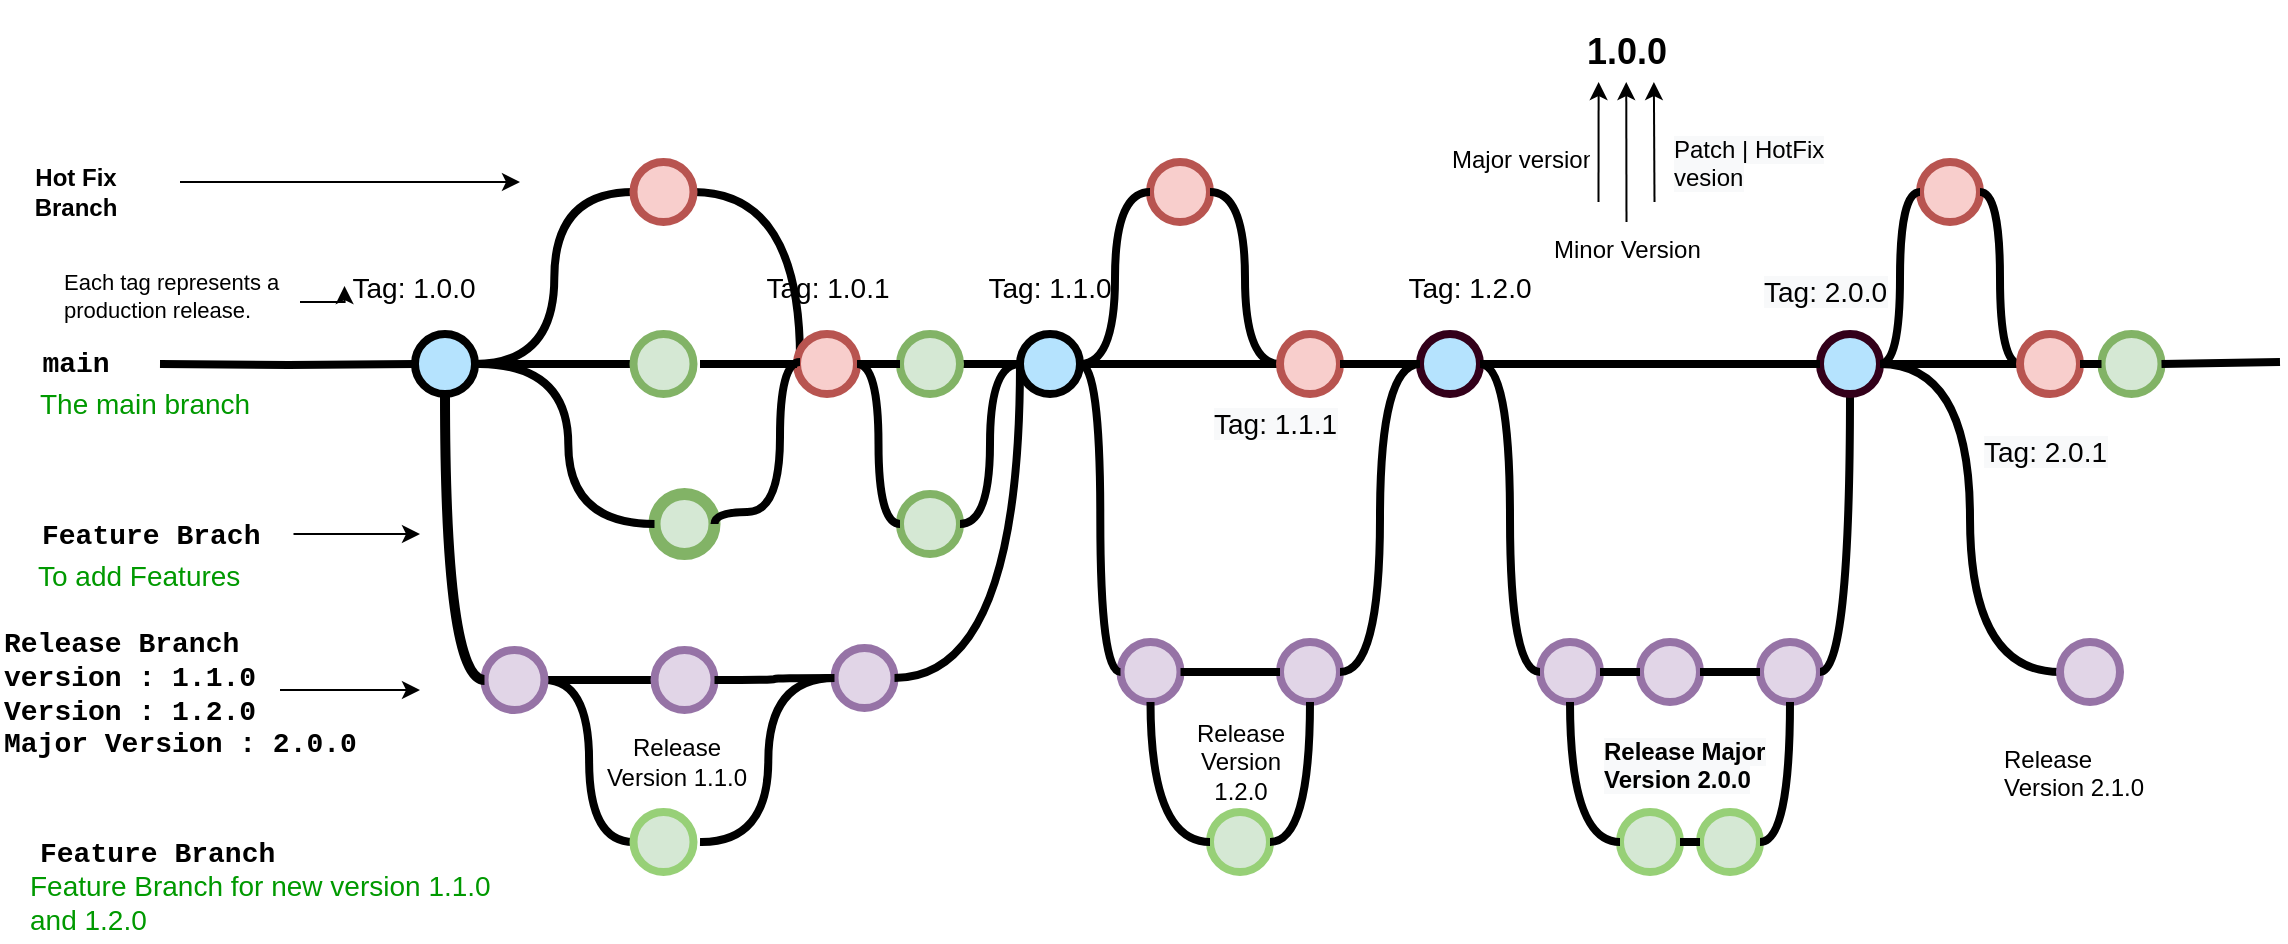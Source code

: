 <mxfile version="17.1.3" type="github"><diagram id="yPxyJZ8AM_hMuL3Unpa9" name="complex gitflow"><mxGraphModel dx="1252" dy="613" grid="1" gridSize="10" guides="1" tooltips="1" connect="1" arrows="1" fold="1" page="1" pageScale="1" pageWidth="1100" pageHeight="850" math="0" shadow="0"><root><mxCell id="0"/><mxCell id="1" parent="0"/><mxCell id="IXHnteOLzzuu1bZbQJ6n-1" value="" style="rounded=0;html=1;jettySize=auto;orthogonalLoop=1;plain-blue;endArrow=none;endFill=0;strokeWidth=4;strokeColor=#000000;entryX=0;entryY=0.5;entryDx=0;entryDy=0;entryPerimeter=0;" edge="1" parent="1" source="IXHnteOLzzuu1bZbQJ6n-3" target="IXHnteOLzzuu1bZbQJ6n-37"><mxGeometry x="292.25" y="211" as="geometry"><mxPoint x="442.25" y="211" as="targetPoint"/></mxGeometry></mxCell><mxCell id="IXHnteOLzzuu1bZbQJ6n-2" style="edgeStyle=orthogonalEdgeStyle;curved=1;rounded=0;html=1;exitX=1;exitY=0.5;exitPerimeter=0;entryX=0;entryY=0.5;entryPerimeter=0;endArrow=none;endFill=0;jettySize=auto;orthogonalLoop=1;strokeWidth=4;fontSize=15;" edge="1" parent="1" source="IXHnteOLzzuu1bZbQJ6n-3" target="IXHnteOLzzuu1bZbQJ6n-10"><mxGeometry relative="1" as="geometry"/></mxCell><mxCell id="IXHnteOLzzuu1bZbQJ6n-3" value="" style="verticalLabelPosition=bottom;verticalAlign=top;html=1;strokeWidth=4;shape=mxgraph.flowchart.on-page_reference;plain-blue;gradientColor=none;fillColor=#B5E3Fe;strokeColor=#000000;" vertex="1" parent="1"><mxGeometry x="277.5" y="196" width="30" height="30" as="geometry"/></mxCell><mxCell id="IXHnteOLzzuu1bZbQJ6n-4" value="" style="edgeStyle=orthogonalEdgeStyle;curved=1;rounded=0;orthogonalLoop=1;jettySize=auto;html=1;endArrow=none;endFill=0;strokeWidth=4;entryX=0;entryY=0.5;entryDx=0;entryDy=0;entryPerimeter=0;" edge="1" parent="1" source="IXHnteOLzzuu1bZbQJ6n-5" target="IXHnteOLzzuu1bZbQJ6n-69"><mxGeometry relative="1" as="geometry"><mxPoint x="734.5" y="211" as="targetPoint"/></mxGeometry></mxCell><mxCell id="IXHnteOLzzuu1bZbQJ6n-5" value="" style="verticalLabelPosition=bottom;verticalAlign=top;html=1;strokeWidth=4;shape=mxgraph.flowchart.on-page_reference;plain-blue;gradientColor=none;strokeColor=#000000;fillColor=#B5E3FE;" vertex="1" parent="1"><mxGeometry x="580" y="196" width="30" height="30" as="geometry"/></mxCell><mxCell id="IXHnteOLzzuu1bZbQJ6n-6" value="" style="verticalLabelPosition=bottom;verticalAlign=top;html=1;strokeWidth=4;shape=mxgraph.flowchart.on-page_reference;plain-blue;gradientColor=none;strokeColor=#33001A;fillColor=#B5E3FE;" vertex="1" parent="1"><mxGeometry x="780" y="196" width="30" height="30" as="geometry"/></mxCell><mxCell id="IXHnteOLzzuu1bZbQJ6n-7" value="" style="edgeStyle=orthogonalEdgeStyle;rounded=0;html=1;jettySize=auto;orthogonalLoop=1;strokeWidth=4;endArrow=none;endFill=0;" edge="1" parent="1" target="IXHnteOLzzuu1bZbQJ6n-3"><mxGeometry x="192.25" y="211" as="geometry"><mxPoint x="150" y="211" as="sourcePoint"/></mxGeometry></mxCell><mxCell id="IXHnteOLzzuu1bZbQJ6n-8" value="main" style="text;html=1;strokeColor=none;fillColor=none;align=center;verticalAlign=middle;whiteSpace=wrap;overflow=hidden;fontSize=14;fontStyle=1;fontFamily=Courier New;" vertex="1" parent="1"><mxGeometry x="83" y="190" width="50" height="42" as="geometry"/></mxCell><mxCell id="IXHnteOLzzuu1bZbQJ6n-9" style="edgeStyle=orthogonalEdgeStyle;curved=1;rounded=0;html=1;exitX=1;exitY=0.5;exitPerimeter=0;endArrow=none;endFill=0;jettySize=auto;orthogonalLoop=1;strokeWidth=4;fontSize=15;" edge="1" parent="1" source="IXHnteOLzzuu1bZbQJ6n-10"><mxGeometry relative="1" as="geometry"><mxPoint x="470" y="210" as="targetPoint"/></mxGeometry></mxCell><mxCell id="IXHnteOLzzuu1bZbQJ6n-10" value="" style="verticalLabelPosition=bottom;verticalAlign=top;html=1;strokeWidth=4;shape=mxgraph.flowchart.on-page_reference;strokeColor=#b85450;fillColor=#f8cecc;" vertex="1" parent="1"><mxGeometry x="386.75" y="110" width="30" height="30" as="geometry"/></mxCell><mxCell id="IXHnteOLzzuu1bZbQJ6n-11" value="" style="verticalLabelPosition=bottom;verticalAlign=top;html=1;strokeWidth=4;shape=mxgraph.flowchart.on-page_reference;strokeColor=#b85450;fillColor=#f8cecc;" vertex="1" parent="1"><mxGeometry x="468.5" y="196" width="30" height="30" as="geometry"/></mxCell><mxCell id="IXHnteOLzzuu1bZbQJ6n-12" value="Feature Brach&amp;nbsp;" style="text;html=1;strokeColor=none;fillColor=none;align=left;verticalAlign=middle;whiteSpace=wrap;overflow=hidden;fontSize=14;fontStyle=1;fontFamily=Courier New;" vertex="1" parent="1"><mxGeometry x="88.75" y="286" width="240" height="20" as="geometry"/></mxCell><mxCell id="IXHnteOLzzuu1bZbQJ6n-13" value="" style="rounded=0;orthogonalLoop=1;jettySize=auto;html=1;endArrow=none;endFill=0;strokeWidth=4;" edge="1" parent="1" source="IXHnteOLzzuu1bZbQJ6n-15" target="IXHnteOLzzuu1bZbQJ6n-17"><mxGeometry relative="1" as="geometry"/></mxCell><mxCell id="IXHnteOLzzuu1bZbQJ6n-14" style="edgeStyle=orthogonalEdgeStyle;curved=1;rounded=0;orthogonalLoop=1;jettySize=auto;html=1;exitX=1;exitY=0.5;exitDx=0;exitDy=0;exitPerimeter=0;entryX=0;entryY=0.5;entryDx=0;entryDy=0;entryPerimeter=0;endArrow=none;endFill=0;strokeWidth=4;fontFamily=Courier New;fontColor=#009900;" edge="1" parent="1" source="IXHnteOLzzuu1bZbQJ6n-15" target="IXHnteOLzzuu1bZbQJ6n-52"><mxGeometry relative="1" as="geometry"/></mxCell><mxCell id="IXHnteOLzzuu1bZbQJ6n-15" value="" style="verticalLabelPosition=bottom;verticalAlign=top;html=1;strokeWidth=4;shape=mxgraph.flowchart.on-page_reference;strokeColor=#9673a6;fillColor=#e1d5e7;" vertex="1" parent="1"><mxGeometry x="312.25" y="354" width="30" height="30" as="geometry"/></mxCell><mxCell id="IXHnteOLzzuu1bZbQJ6n-17" value="" style="verticalLabelPosition=bottom;verticalAlign=top;html=1;strokeWidth=4;shape=mxgraph.flowchart.on-page_reference;strokeColor=#9673a6;fillColor=#e1d5e7;" vertex="1" parent="1"><mxGeometry x="397.25" y="354" width="30" height="30" as="geometry"/></mxCell><mxCell id="IXHnteOLzzuu1bZbQJ6n-18" value="" style="edgeStyle=orthogonalEdgeStyle;curved=1;rounded=0;orthogonalLoop=1;jettySize=auto;html=1;endArrow=none;endFill=0;strokeWidth=4;fontFamily=Courier New;fontColor=#009900;exitX=1;exitY=0.5;exitDx=0;exitDy=0;exitPerimeter=0;" edge="1" parent="1" source="IXHnteOLzzuu1bZbQJ6n-17" target="IXHnteOLzzuu1bZbQJ6n-20"><mxGeometry relative="1" as="geometry"><mxPoint x="498.5" y="368" as="sourcePoint"/></mxGeometry></mxCell><mxCell id="IXHnteOLzzuu1bZbQJ6n-20" value="" style="verticalLabelPosition=bottom;verticalAlign=top;html=1;strokeWidth=4;shape=mxgraph.flowchart.on-page_reference;strokeColor=#9673a6;fillColor=#e1d5e7;" vertex="1" parent="1"><mxGeometry x="487.25" y="353" width="30" height="30" as="geometry"/></mxCell><mxCell id="IXHnteOLzzuu1bZbQJ6n-21" value="Release Branch&amp;nbsp;&lt;br&gt;version : 1.1.0&lt;br&gt;Version : 1.2.0&lt;br&gt;Major Version : 2.0.0" style="text;html=1;strokeColor=none;fillColor=none;align=left;verticalAlign=middle;whiteSpace=wrap;overflow=hidden;fontSize=14;fontStyle=1;fontFamily=Courier New;" vertex="1" parent="1"><mxGeometry x="70" y="340" width="190" height="69" as="geometry"/></mxCell><mxCell id="IXHnteOLzzuu1bZbQJ6n-23" style="edgeStyle=orthogonalEdgeStyle;curved=1;rounded=0;orthogonalLoop=1;jettySize=auto;html=1;entryX=0;entryY=0.5;entryDx=0;entryDy=0;entryPerimeter=0;endArrow=none;endFill=0;strokeWidth=4;fontFamily=Courier New;fontColor=#009900;" edge="1" parent="1" target="IXHnteOLzzuu1bZbQJ6n-20"><mxGeometry relative="1" as="geometry"><mxPoint x="420" y="450" as="sourcePoint"/></mxGeometry></mxCell><mxCell id="IXHnteOLzzuu1bZbQJ6n-25" value="Feature Branch" style="text;html=1;strokeColor=none;fillColor=none;align=left;verticalAlign=middle;whiteSpace=wrap;overflow=hidden;fontSize=14;fontStyle=1;fontFamily=Courier New;" vertex="1" parent="1"><mxGeometry x="87.5" y="445" width="240" height="20" as="geometry"/></mxCell><mxCell id="IXHnteOLzzuu1bZbQJ6n-27" value="Feature Branch for new version 1.1.0 and 1.2.0" style="text;html=1;strokeColor=none;fillColor=none;align=left;verticalAlign=middle;whiteSpace=wrap;overflow=hidden;fontSize=14;fontStyle=0;fontColor=#009900;" vertex="1" parent="1"><mxGeometry x="83" y="460" width="242" height="40" as="geometry"/></mxCell><mxCell id="IXHnteOLzzuu1bZbQJ6n-28" value="To add Features" style="text;html=1;strokeColor=none;fillColor=none;align=left;verticalAlign=middle;whiteSpace=wrap;overflow=hidden;fontSize=14;fontStyle=0;fontColor=#009900;" vertex="1" parent="1"><mxGeometry x="86.75" y="306" width="240" height="20" as="geometry"/></mxCell><mxCell id="IXHnteOLzzuu1bZbQJ6n-29" value="The main branch&lt;br&gt;" style="text;html=1;strokeColor=none;fillColor=none;align=left;verticalAlign=middle;whiteSpace=wrap;overflow=hidden;fontSize=14;fontStyle=0;fontColor=#009900;" vertex="1" parent="1"><mxGeometry x="88.25" y="220" width="146.75" height="20" as="geometry"/></mxCell><mxCell id="IXHnteOLzzuu1bZbQJ6n-30" value="" style="endArrow=classic;html=1;strokeWidth=1;fontFamily=Courier New;fontColor=#009900;" edge="1" parent="1"><mxGeometry width="50" height="50" relative="1" as="geometry"><mxPoint x="210" y="374" as="sourcePoint"/><mxPoint x="280" y="374" as="targetPoint"/></mxGeometry></mxCell><mxCell id="IXHnteOLzzuu1bZbQJ6n-31" value="" style="endArrow=classic;html=1;strokeWidth=1;fontFamily=Courier New;fontColor=#009900;" edge="1" parent="1"><mxGeometry width="50" height="50" relative="1" as="geometry"><mxPoint x="216.75" y="296" as="sourcePoint"/><mxPoint x="280" y="296" as="targetPoint"/></mxGeometry></mxCell><mxCell id="IXHnteOLzzuu1bZbQJ6n-32" value="Tag: 1.1.0" style="text;html=1;strokeColor=none;fillColor=none;align=center;verticalAlign=middle;whiteSpace=wrap;overflow=hidden;fontSize=14;" vertex="1" parent="1"><mxGeometry x="540" y="162" width="110" height="20" as="geometry"/></mxCell><mxCell id="IXHnteOLzzuu1bZbQJ6n-33" value="Tag: 1.0.0" style="text;html=1;strokeColor=none;fillColor=none;align=center;verticalAlign=middle;whiteSpace=wrap;overflow=hidden;fontSize=14;" vertex="1" parent="1"><mxGeometry x="242.25" y="162" width="70" height="20" as="geometry"/></mxCell><mxCell id="IXHnteOLzzuu1bZbQJ6n-34" value="Tag: 1.2.0" style="text;html=1;strokeColor=none;fillColor=none;align=center;verticalAlign=middle;whiteSpace=wrap;overflow=hidden;fontSize=14;" vertex="1" parent="1"><mxGeometry x="750" y="162" width="110" height="20" as="geometry"/></mxCell><mxCell id="IXHnteOLzzuu1bZbQJ6n-35" value="" style="edgeStyle=orthogonalEdgeStyle;rounded=0;orthogonalLoop=1;jettySize=auto;html=1;fontSize=12;fontColor=#000000;entryX=0;entryY=0.5;entryDx=0;entryDy=0;" edge="1" parent="1" source="IXHnteOLzzuu1bZbQJ6n-36" target="IXHnteOLzzuu1bZbQJ6n-33"><mxGeometry relative="1" as="geometry"><mxPoint x="222.25" y="180" as="targetPoint"/><Array as="points"><mxPoint x="222.25" y="180"/><mxPoint x="222.25" y="180"/></Array></mxGeometry></mxCell><mxCell id="IXHnteOLzzuu1bZbQJ6n-36" value="&lt;span style=&quot;text-align: center; font-size: 11px;&quot;&gt;Each tag represents a production release.&lt;/span&gt;" style="text;html=1;strokeColor=none;fillColor=none;align=left;verticalAlign=middle;whiteSpace=wrap;overflow=hidden;fontSize=11;fontStyle=0;fontColor=#000000;" vertex="1" parent="1"><mxGeometry x="100" y="158" width="120" height="38" as="geometry"/></mxCell><mxCell id="IXHnteOLzzuu1bZbQJ6n-37" value="" style="verticalLabelPosition=bottom;verticalAlign=top;html=1;strokeWidth=4;shape=mxgraph.flowchart.on-page_reference;strokeColor=#82b366;fillColor=#d5e8d4;" vertex="1" parent="1"><mxGeometry x="386.75" y="196" width="30" height="30" as="geometry"/></mxCell><mxCell id="IXHnteOLzzuu1bZbQJ6n-38" value="Tag: 1.0.1" style="text;html=1;strokeColor=none;fillColor=none;align=center;verticalAlign=middle;whiteSpace=wrap;overflow=hidden;fontSize=14;" vertex="1" parent="1"><mxGeometry x="448.5" y="162" width="70" height="20" as="geometry"/></mxCell><mxCell id="IXHnteOLzzuu1bZbQJ6n-39" value="" style="endArrow=none;html=1;rounded=0;entryX=0;entryY=0.5;entryDx=0;entryDy=0;entryPerimeter=0;strokeWidth=4;" edge="1" parent="1" target="IXHnteOLzzuu1bZbQJ6n-11"><mxGeometry width="50" height="50" relative="1" as="geometry"><mxPoint x="420" y="211" as="sourcePoint"/><mxPoint x="460" y="200" as="targetPoint"/></mxGeometry></mxCell><mxCell id="IXHnteOLzzuu1bZbQJ6n-40" value="" style="ellipse;whiteSpace=wrap;html=1;aspect=fixed;strokeWidth=6;fillColor=#d5e8d4;strokeColor=#82b366;" vertex="1" parent="1"><mxGeometry x="397.25" y="276" width="30" height="30" as="geometry"/></mxCell><mxCell id="IXHnteOLzzuu1bZbQJ6n-41" value="" style="endArrow=none;html=1;rounded=0;strokeWidth=4;entryX=0;entryY=0.5;entryDx=0;entryDy=0;edgeStyle=orthogonalEdgeStyle;curved=1;" edge="1" parent="1" target="IXHnteOLzzuu1bZbQJ6n-40"><mxGeometry width="50" height="50" relative="1" as="geometry"><mxPoint x="310" y="211" as="sourcePoint"/><mxPoint x="340" y="220" as="targetPoint"/></mxGeometry></mxCell><mxCell id="IXHnteOLzzuu1bZbQJ6n-42" value="" style="endArrow=none;html=1;rounded=0;strokeWidth=4;curved=1;exitX=1;exitY=0.5;exitDx=0;exitDy=0;edgeStyle=orthogonalEdgeStyle;" edge="1" parent="1" source="IXHnteOLzzuu1bZbQJ6n-40"><mxGeometry width="50" height="50" relative="1" as="geometry"><mxPoint x="410" y="330" as="sourcePoint"/><mxPoint x="470" y="210" as="targetPoint"/><Array as="points"><mxPoint x="427" y="285"/><mxPoint x="460" y="285"/><mxPoint x="460" y="210"/></Array></mxGeometry></mxCell><mxCell id="IXHnteOLzzuu1bZbQJ6n-43" value="" style="endArrow=none;html=1;rounded=0;strokeWidth=4;curved=1;entryX=0;entryY=0.5;entryDx=0;entryDy=0;entryPerimeter=0;exitX=1;exitY=0.5;exitDx=0;exitDy=0;exitPerimeter=0;startArrow=none;" edge="1" parent="1" source="IXHnteOLzzuu1bZbQJ6n-46" target="IXHnteOLzzuu1bZbQJ6n-5"><mxGeometry width="50" height="50" relative="1" as="geometry"><mxPoint x="500" y="250" as="sourcePoint"/><mxPoint x="550" y="200" as="targetPoint"/></mxGeometry></mxCell><mxCell id="IXHnteOLzzuu1bZbQJ6n-44" value="&lt;b&gt;Hot Fix Branch&lt;/b&gt;" style="text;html=1;strokeColor=none;fillColor=none;align=center;verticalAlign=middle;whiteSpace=wrap;rounded=0;" vertex="1" parent="1"><mxGeometry x="78" y="110" width="60" height="30" as="geometry"/></mxCell><mxCell id="IXHnteOLzzuu1bZbQJ6n-45" value="" style="endArrow=classic;html=1;rounded=0;strokeWidth=1;curved=1;" edge="1" parent="1"><mxGeometry width="50" height="50" relative="1" as="geometry"><mxPoint x="160" y="120" as="sourcePoint"/><mxPoint x="330" y="120" as="targetPoint"/></mxGeometry></mxCell><mxCell id="IXHnteOLzzuu1bZbQJ6n-46" value="" style="verticalLabelPosition=bottom;verticalAlign=top;html=1;strokeWidth=4;shape=mxgraph.flowchart.on-page_reference;strokeColor=#82b366;fillColor=#d5e8d4;" vertex="1" parent="1"><mxGeometry x="520" y="196" width="30" height="30" as="geometry"/></mxCell><mxCell id="IXHnteOLzzuu1bZbQJ6n-47" value="" style="endArrow=none;html=1;rounded=0;strokeWidth=4;curved=1;entryX=0;entryY=0.5;entryDx=0;entryDy=0;entryPerimeter=0;exitX=1;exitY=0.5;exitDx=0;exitDy=0;exitPerimeter=0;" edge="1" parent="1" source="IXHnteOLzzuu1bZbQJ6n-11" target="IXHnteOLzzuu1bZbQJ6n-46"><mxGeometry width="50" height="50" relative="1" as="geometry"><mxPoint x="498.5" y="211" as="sourcePoint"/><mxPoint x="622.25" y="211" as="targetPoint"/></mxGeometry></mxCell><mxCell id="IXHnteOLzzuu1bZbQJ6n-48" value="" style="endArrow=none;html=1;rounded=0;strokeWidth=5;curved=1;entryX=0;entryY=0.5;entryDx=0;entryDy=0;entryPerimeter=0;exitX=0.5;exitY=1;exitDx=0;exitDy=0;exitPerimeter=0;edgeStyle=orthogonalEdgeStyle;" edge="1" parent="1" source="IXHnteOLzzuu1bZbQJ6n-3" target="IXHnteOLzzuu1bZbQJ6n-15"><mxGeometry width="50" height="50" relative="1" as="geometry"><mxPoint x="320" y="390" as="sourcePoint"/><mxPoint x="370" y="340" as="targetPoint"/></mxGeometry></mxCell><mxCell id="IXHnteOLzzuu1bZbQJ6n-49" value="" style="verticalLabelPosition=bottom;verticalAlign=top;html=1;strokeWidth=4;shape=mxgraph.flowchart.on-page_reference;strokeColor=#82b366;fillColor=#d5e8d4;" vertex="1" parent="1"><mxGeometry x="520" y="276" width="30" height="30" as="geometry"/></mxCell><mxCell id="IXHnteOLzzuu1bZbQJ6n-50" value="" style="endArrow=none;html=1;rounded=0;strokeWidth=4;curved=1;entryX=0;entryY=0.5;entryDx=0;entryDy=0;entryPerimeter=0;exitX=1;exitY=0.5;exitDx=0;exitDy=0;exitPerimeter=0;edgeStyle=orthogonalEdgeStyle;" edge="1" parent="1" source="IXHnteOLzzuu1bZbQJ6n-11" target="IXHnteOLzzuu1bZbQJ6n-49"><mxGeometry width="50" height="50" relative="1" as="geometry"><mxPoint x="470" y="330" as="sourcePoint"/><mxPoint x="520" y="280" as="targetPoint"/></mxGeometry></mxCell><mxCell id="IXHnteOLzzuu1bZbQJ6n-51" value="" style="endArrow=none;html=1;rounded=0;strokeWidth=4;entryX=0;entryY=0.5;entryDx=0;entryDy=0;entryPerimeter=0;exitX=1;exitY=0.5;exitDx=0;exitDy=0;exitPerimeter=0;edgeStyle=orthogonalEdgeStyle;curved=1;" edge="1" parent="1" source="IXHnteOLzzuu1bZbQJ6n-49" target="IXHnteOLzzuu1bZbQJ6n-5"><mxGeometry width="50" height="50" relative="1" as="geometry"><mxPoint x="580" y="290" as="sourcePoint"/><mxPoint x="630" y="240" as="targetPoint"/></mxGeometry></mxCell><mxCell id="IXHnteOLzzuu1bZbQJ6n-52" value="" style="verticalLabelPosition=bottom;verticalAlign=top;html=1;strokeWidth=4;shape=mxgraph.flowchart.on-page_reference;plain-purple;gradientColor=none;strokeColor=#97D077;fillColor=#D5E8D4;" vertex="1" parent="1"><mxGeometry x="386.75" y="435" width="30" height="30" as="geometry"/></mxCell><mxCell id="IXHnteOLzzuu1bZbQJ6n-53" value="" style="endArrow=none;html=1;rounded=0;strokeWidth=4;entryX=0;entryY=0.5;entryDx=0;entryDy=0;entryPerimeter=0;exitX=1;exitY=0.5;exitDx=0;exitDy=0;exitPerimeter=0;edgeStyle=orthogonalEdgeStyle;curved=1;" edge="1" parent="1" source="IXHnteOLzzuu1bZbQJ6n-20" target="IXHnteOLzzuu1bZbQJ6n-5"><mxGeometry width="50" height="50" relative="1" as="geometry"><mxPoint x="580" y="400" as="sourcePoint"/><mxPoint x="630" y="350" as="targetPoint"/><Array as="points"><mxPoint x="580" y="368"/></Array></mxGeometry></mxCell><mxCell id="IXHnteOLzzuu1bZbQJ6n-54" value="" style="verticalLabelPosition=bottom;verticalAlign=top;html=1;strokeWidth=4;shape=mxgraph.flowchart.on-page_reference;strokeColor=#9673a6;fillColor=#e1d5e7;" vertex="1" parent="1"><mxGeometry x="630.25" y="350" width="30" height="30" as="geometry"/></mxCell><mxCell id="IXHnteOLzzuu1bZbQJ6n-55" value="" style="verticalLabelPosition=bottom;verticalAlign=top;html=1;strokeWidth=4;shape=mxgraph.flowchart.on-page_reference;strokeColor=#9673a6;fillColor=#e1d5e7;direction=south;" vertex="1" parent="1"><mxGeometry x="710" y="350" width="30" height="30" as="geometry"/></mxCell><mxCell id="IXHnteOLzzuu1bZbQJ6n-56" value="" style="endArrow=none;html=1;rounded=0;strokeWidth=4;entryX=1;entryY=0.5;entryDx=0;entryDy=0;entryPerimeter=0;exitX=0;exitY=0.5;exitDx=0;exitDy=0;exitPerimeter=0;edgeStyle=orthogonalEdgeStyle;curved=1;" edge="1" parent="1" source="IXHnteOLzzuu1bZbQJ6n-54" target="IXHnteOLzzuu1bZbQJ6n-5"><mxGeometry width="50" height="50" relative="1" as="geometry"><mxPoint x="700" y="370" as="sourcePoint"/><mxPoint x="710" y="250" as="targetPoint"/></mxGeometry></mxCell><mxCell id="IXHnteOLzzuu1bZbQJ6n-57" value="" style="endArrow=none;html=1;rounded=0;strokeWidth=4;entryX=0.5;entryY=1;entryDx=0;entryDy=0;entryPerimeter=0;exitX=1;exitY=0.5;exitDx=0;exitDy=0;exitPerimeter=0;edgeStyle=orthogonalEdgeStyle;curved=1;" edge="1" parent="1" source="IXHnteOLzzuu1bZbQJ6n-54" target="IXHnteOLzzuu1bZbQJ6n-55"><mxGeometry width="50" height="50" relative="1" as="geometry"><mxPoint x="740" y="490" as="sourcePoint"/><mxPoint x="730" y="365" as="targetPoint"/></mxGeometry></mxCell><mxCell id="IXHnteOLzzuu1bZbQJ6n-58" value="" style="endArrow=none;html=1;rounded=0;strokeWidth=4;entryX=0;entryY=0.5;entryDx=0;entryDy=0;entryPerimeter=0;exitX=0.5;exitY=0;exitDx=0;exitDy=0;exitPerimeter=0;edgeStyle=orthogonalEdgeStyle;curved=1;" edge="1" parent="1" source="IXHnteOLzzuu1bZbQJ6n-55" target="IXHnteOLzzuu1bZbQJ6n-6"><mxGeometry width="50" height="50" relative="1" as="geometry"><mxPoint x="680" y="550" as="sourcePoint"/><mxPoint x="730" y="500" as="targetPoint"/></mxGeometry></mxCell><mxCell id="IXHnteOLzzuu1bZbQJ6n-61" value="" style="verticalLabelPosition=bottom;verticalAlign=top;html=1;strokeWidth=4;shape=mxgraph.flowchart.on-page_reference;plain-purple;gradientColor=none;strokeColor=#97D077;fillColor=#D5E8D4;" vertex="1" parent="1"><mxGeometry x="675" y="435" width="30" height="30" as="geometry"/></mxCell><mxCell id="IXHnteOLzzuu1bZbQJ6n-62" value="" style="endArrow=none;html=1;rounded=0;strokeWidth=4;entryX=0;entryY=0.5;entryDx=0;entryDy=0;entryPerimeter=0;exitX=0.5;exitY=1;exitDx=0;exitDy=0;exitPerimeter=0;edgeStyle=orthogonalEdgeStyle;curved=1;" edge="1" parent="1" source="IXHnteOLzzuu1bZbQJ6n-54" target="IXHnteOLzzuu1bZbQJ6n-61"><mxGeometry width="50" height="50" relative="1" as="geometry"><mxPoint x="690" y="490" as="sourcePoint"/><mxPoint x="740" y="440" as="targetPoint"/></mxGeometry></mxCell><mxCell id="IXHnteOLzzuu1bZbQJ6n-63" value="" style="endArrow=none;html=1;rounded=0;strokeWidth=4;entryX=1;entryY=0.5;entryDx=0;entryDy=0;entryPerimeter=0;exitX=1;exitY=0.5;exitDx=0;exitDy=0;exitPerimeter=0;edgeStyle=orthogonalEdgeStyle;curved=1;" edge="1" parent="1" source="IXHnteOLzzuu1bZbQJ6n-55" target="IXHnteOLzzuu1bZbQJ6n-61"><mxGeometry width="50" height="50" relative="1" as="geometry"><mxPoint x="850" y="370" as="sourcePoint"/><mxPoint x="630" y="530" as="targetPoint"/></mxGeometry></mxCell><mxCell id="IXHnteOLzzuu1bZbQJ6n-64" value="Release Version 1.1.0" style="text;html=1;strokeColor=none;fillColor=none;align=center;verticalAlign=middle;whiteSpace=wrap;rounded=0;" vertex="1" parent="1"><mxGeometry x="367.25" y="390.25" width="82.75" height="39.75" as="geometry"/></mxCell><mxCell id="IXHnteOLzzuu1bZbQJ6n-65" value="Release Version 1.2.0" style="text;html=1;strokeColor=none;fillColor=none;align=center;verticalAlign=middle;whiteSpace=wrap;rounded=0;" vertex="1" parent="1"><mxGeometry x="657.5" y="389.5" width="65" height="40.5" as="geometry"/></mxCell><mxCell id="IXHnteOLzzuu1bZbQJ6n-66" value="" style="verticalLabelPosition=bottom;verticalAlign=top;html=1;strokeWidth=4;shape=mxgraph.flowchart.on-page_reference;strokeColor=#b85450;fillColor=#f8cecc;" vertex="1" parent="1"><mxGeometry x="645" y="110" width="30" height="30" as="geometry"/></mxCell><mxCell id="IXHnteOLzzuu1bZbQJ6n-67" value="" style="endArrow=none;html=1;rounded=0;strokeWidth=4;entryX=0;entryY=0.5;entryDx=0;entryDy=0;entryPerimeter=0;edgeStyle=orthogonalEdgeStyle;curved=1;exitX=1;exitY=0.5;exitDx=0;exitDy=0;exitPerimeter=0;" edge="1" parent="1" source="IXHnteOLzzuu1bZbQJ6n-5" target="IXHnteOLzzuu1bZbQJ6n-66"><mxGeometry width="50" height="50" relative="1" as="geometry"><mxPoint x="650" y="210" as="sourcePoint"/><mxPoint x="640" y="120" as="targetPoint"/></mxGeometry></mxCell><mxCell id="IXHnteOLzzuu1bZbQJ6n-68" value="" style="endArrow=none;html=1;rounded=0;strokeWidth=4;entryX=1;entryY=0.5;entryDx=0;entryDy=0;entryPerimeter=0;exitX=0;exitY=0.5;exitDx=0;exitDy=0;exitPerimeter=0;edgeStyle=orthogonalEdgeStyle;curved=1;" edge="1" parent="1" source="IXHnteOLzzuu1bZbQJ6n-69" target="IXHnteOLzzuu1bZbQJ6n-66"><mxGeometry width="50" height="50" relative="1" as="geometry"><mxPoint x="720" y="210" as="sourcePoint"/><mxPoint x="640" y="110" as="targetPoint"/></mxGeometry></mxCell><mxCell id="IXHnteOLzzuu1bZbQJ6n-69" value="" style="verticalLabelPosition=bottom;verticalAlign=top;html=1;strokeWidth=4;shape=mxgraph.flowchart.on-page_reference;strokeColor=#b85450;fillColor=#f8cecc;" vertex="1" parent="1"><mxGeometry x="710" y="196" width="30" height="30" as="geometry"/></mxCell><mxCell id="IXHnteOLzzuu1bZbQJ6n-70" value="" style="endArrow=none;html=1;rounded=0;strokeWidth=4;entryX=0;entryY=0.5;entryDx=0;entryDy=0;entryPerimeter=0;exitX=1;exitY=0.5;exitDx=0;exitDy=0;exitPerimeter=0;" edge="1" parent="1" source="IXHnteOLzzuu1bZbQJ6n-69" target="IXHnteOLzzuu1bZbQJ6n-6"><mxGeometry width="50" height="50" relative="1" as="geometry"><mxPoint x="750" y="280" as="sourcePoint"/><mxPoint x="800" y="230" as="targetPoint"/></mxGeometry></mxCell><mxCell id="IXHnteOLzzuu1bZbQJ6n-78" value="" style="endArrow=none;html=1;rounded=0;strokeWidth=4;exitX=1;exitY=0.5;exitDx=0;exitDy=0;exitPerimeter=0;startArrow=none;entryX=0;entryY=0.5;entryDx=0;entryDy=0;entryPerimeter=0;" edge="1" parent="1" source="IXHnteOLzzuu1bZbQJ6n-143" target="IXHnteOLzzuu1bZbQJ6n-160"><mxGeometry width="50" height="50" relative="1" as="geometry"><mxPoint x="950" y="330" as="sourcePoint"/><mxPoint x="1120" y="210" as="targetPoint"/></mxGeometry></mxCell><mxCell id="IXHnteOLzzuu1bZbQJ6n-159" value="&lt;span style=&quot;color: rgba(0 , 0 , 0 , 0) ; font-family: monospace ; font-size: 0px ; background-color: rgb(248 , 249 , 250)&quot;&gt;%3CmxGraphModel%3E%3Croot%3E%3CmxCell%20id%3D%220%22%2F%3E%3CmxCell%20id%3D%221%22%20parent%3D%220%22%2F%3E%3CmxCell%20id%3D%222%22%20value%3D%22%22%20style%3D%22verticalLabelPosition%3Dbottom%3BverticalAlign%3Dtop%3Bhtml%3D1%3BstrokeWidth%3D4%3Bshape%3Dmxgraph.flowchart.on-page_reference%3BstrokeColor%3D%23b85450%3BfillColor%3D%23f8cecc%3B%22%20vertex%3D%221%22%20parent%3D%221%22%3E%3CmxGeometry%20x%3D%22710%22%20y%3D%22196%22%20width%3D%2230%22%20height%3D%2230%22%20as%3D%22geometry%22%2F%3E%3C%2FmxCell%3E%3C%2Froot%3E%3C%2FmxGraphModel%3E&lt;/span&gt;" style="edgeLabel;html=1;align=center;verticalAlign=middle;resizable=0;points=[];" vertex="1" connectable="0" parent="IXHnteOLzzuu1bZbQJ6n-78"><mxGeometry x="0.276" y="3" relative="1" as="geometry"><mxPoint as="offset"/></mxGeometry></mxCell><mxCell id="IXHnteOLzzuu1bZbQJ6n-82" value="&lt;span style=&quot;color: rgb(0 , 0 , 0) ; font-family: &amp;#34;helvetica&amp;#34; ; font-size: 14px ; font-style: normal ; font-weight: 400 ; letter-spacing: normal ; text-align: center ; text-indent: 0px ; text-transform: none ; word-spacing: 0px ; background-color: rgb(248 , 249 , 250) ; display: inline ; float: none&quot;&gt;Tag: 1.1.1&lt;/span&gt;" style="text;whiteSpace=wrap;html=1;" vertex="1" parent="1"><mxGeometry x="675" y="226" width="90" height="30" as="geometry"/></mxCell><mxCell id="IXHnteOLzzuu1bZbQJ6n-135" value="" style="verticalLabelPosition=bottom;verticalAlign=top;html=1;strokeWidth=4;shape=mxgraph.flowchart.on-page_reference;strokeColor=#9673a6;fillColor=#e1d5e7;" vertex="1" parent="1"><mxGeometry x="950" y="350" width="30" height="30" as="geometry"/></mxCell><mxCell id="IXHnteOLzzuu1bZbQJ6n-136" value="" style="verticalLabelPosition=bottom;verticalAlign=top;html=1;strokeWidth=4;shape=mxgraph.flowchart.on-page_reference;strokeColor=#9673a6;fillColor=#e1d5e7;" vertex="1" parent="1"><mxGeometry x="890" y="350" width="30" height="30" as="geometry"/></mxCell><mxCell id="IXHnteOLzzuu1bZbQJ6n-137" value="" style="verticalLabelPosition=bottom;verticalAlign=top;html=1;strokeWidth=4;shape=mxgraph.flowchart.on-page_reference;strokeColor=#9673a6;fillColor=#e1d5e7;" vertex="1" parent="1"><mxGeometry x="840" y="350" width="30" height="30" as="geometry"/></mxCell><mxCell id="IXHnteOLzzuu1bZbQJ6n-139" value="" style="endArrow=none;html=1;rounded=0;strokeWidth=4;entryX=1;entryY=0.5;entryDx=0;entryDy=0;entryPerimeter=0;exitX=0;exitY=0.5;exitDx=0;exitDy=0;exitPerimeter=0;edgeStyle=orthogonalEdgeStyle;curved=1;" edge="1" parent="1" source="IXHnteOLzzuu1bZbQJ6n-137" target="IXHnteOLzzuu1bZbQJ6n-6"><mxGeometry width="50" height="50" relative="1" as="geometry"><mxPoint x="570" y="310" as="sourcePoint"/><mxPoint x="620" y="260" as="targetPoint"/></mxGeometry></mxCell><mxCell id="IXHnteOLzzuu1bZbQJ6n-140" value="" style="endArrow=none;html=1;rounded=0;strokeWidth=4;entryX=1;entryY=0.5;entryDx=0;entryDy=0;entryPerimeter=0;exitX=0;exitY=0.5;exitDx=0;exitDy=0;exitPerimeter=0;" edge="1" parent="1" source="IXHnteOLzzuu1bZbQJ6n-136" target="IXHnteOLzzuu1bZbQJ6n-137"><mxGeometry width="50" height="50" relative="1" as="geometry"><mxPoint x="890" y="280" as="sourcePoint"/><mxPoint x="860" y="126" as="targetPoint"/></mxGeometry></mxCell><mxCell id="IXHnteOLzzuu1bZbQJ6n-141" value="" style="endArrow=none;html=1;rounded=0;strokeWidth=4;entryX=1;entryY=0.5;entryDx=0;entryDy=0;entryPerimeter=0;exitX=0;exitY=0.5;exitDx=0;exitDy=0;exitPerimeter=0;" edge="1" parent="1" source="IXHnteOLzzuu1bZbQJ6n-135" target="IXHnteOLzzuu1bZbQJ6n-136"><mxGeometry width="50" height="50" relative="1" as="geometry"><mxPoint x="860" y="385" as="sourcePoint"/><mxPoint x="830" y="231" as="targetPoint"/></mxGeometry></mxCell><mxCell id="IXHnteOLzzuu1bZbQJ6n-142" value="" style="endArrow=none;html=1;rounded=0;strokeWidth=4;entryX=1;entryY=0.5;entryDx=0;entryDy=0;entryPerimeter=0;exitX=0.5;exitY=1;exitDx=0;exitDy=0;exitPerimeter=0;edgeStyle=orthogonalEdgeStyle;curved=1;" edge="1" parent="1" source="IXHnteOLzzuu1bZbQJ6n-143" target="IXHnteOLzzuu1bZbQJ6n-135"><mxGeometry width="50" height="50" relative="1" as="geometry"><mxPoint x="1040" y="210" as="sourcePoint"/><mxPoint x="840" y="241" as="targetPoint"/></mxGeometry></mxCell><mxCell id="IXHnteOLzzuu1bZbQJ6n-143" value="" style="verticalLabelPosition=bottom;verticalAlign=top;html=1;strokeWidth=4;shape=mxgraph.flowchart.on-page_reference;plain-blue;gradientColor=none;strokeColor=#33001A;fillColor=#B5E3FE;" vertex="1" parent="1"><mxGeometry x="980" y="196" width="30" height="30" as="geometry"/></mxCell><mxCell id="IXHnteOLzzuu1bZbQJ6n-144" value="" style="endArrow=none;html=1;rounded=0;strokeWidth=4;exitX=1;exitY=0.5;exitDx=0;exitDy=0;exitPerimeter=0;" edge="1" parent="1" source="IXHnteOLzzuu1bZbQJ6n-6" target="IXHnteOLzzuu1bZbQJ6n-143"><mxGeometry width="50" height="50" relative="1" as="geometry"><mxPoint x="810" y="211" as="sourcePoint"/><mxPoint x="1120" y="210" as="targetPoint"/></mxGeometry></mxCell><mxCell id="IXHnteOLzzuu1bZbQJ6n-145" value="" style="verticalLabelPosition=bottom;verticalAlign=top;html=1;strokeWidth=4;shape=mxgraph.flowchart.on-page_reference;plain-purple;gradientColor=none;strokeColor=#97D077;fillColor=#D5E8D4;" vertex="1" parent="1"><mxGeometry x="920" y="435" width="30" height="30" as="geometry"/></mxCell><mxCell id="IXHnteOLzzuu1bZbQJ6n-146" value="" style="verticalLabelPosition=bottom;verticalAlign=top;html=1;strokeWidth=4;shape=mxgraph.flowchart.on-page_reference;plain-purple;gradientColor=none;strokeColor=#97D077;fillColor=#D5E8D4;" vertex="1" parent="1"><mxGeometry x="880" y="435" width="30" height="30" as="geometry"/></mxCell><mxCell id="IXHnteOLzzuu1bZbQJ6n-147" value="" style="endArrow=none;html=1;rounded=0;strokeWidth=4;entryX=0.5;entryY=1;entryDx=0;entryDy=0;entryPerimeter=0;exitX=0;exitY=0.5;exitDx=0;exitDy=0;exitPerimeter=0;edgeStyle=orthogonalEdgeStyle;curved=1;" edge="1" parent="1" source="IXHnteOLzzuu1bZbQJ6n-146" target="IXHnteOLzzuu1bZbQJ6n-137"><mxGeometry width="50" height="50" relative="1" as="geometry"><mxPoint x="750" y="375" as="sourcePoint"/><mxPoint x="790" y="221" as="targetPoint"/></mxGeometry></mxCell><mxCell id="IXHnteOLzzuu1bZbQJ6n-148" value="" style="endArrow=none;html=1;rounded=0;strokeWidth=4;entryX=0.5;entryY=1;entryDx=0;entryDy=0;entryPerimeter=0;exitX=1;exitY=0.5;exitDx=0;exitDy=0;exitPerimeter=0;edgeStyle=orthogonalEdgeStyle;curved=1;" edge="1" parent="1" source="IXHnteOLzzuu1bZbQJ6n-145" target="IXHnteOLzzuu1bZbQJ6n-135"><mxGeometry width="50" height="50" relative="1" as="geometry"><mxPoint x="760" y="385" as="sourcePoint"/><mxPoint x="800" y="231" as="targetPoint"/></mxGeometry></mxCell><mxCell id="IXHnteOLzzuu1bZbQJ6n-149" value="" style="endArrow=none;html=1;rounded=0;strokeWidth=4;entryX=1;entryY=0.5;entryDx=0;entryDy=0;entryPerimeter=0;exitX=0;exitY=0.5;exitDx=0;exitDy=0;exitPerimeter=0;" edge="1" parent="1" source="IXHnteOLzzuu1bZbQJ6n-145" target="IXHnteOLzzuu1bZbQJ6n-146"><mxGeometry width="50" height="50" relative="1" as="geometry"><mxPoint x="920" y="375" as="sourcePoint"/><mxPoint x="880" y="375" as="targetPoint"/></mxGeometry></mxCell><mxCell id="IXHnteOLzzuu1bZbQJ6n-152" value="&lt;span style=&quot;color: rgb(0 , 0 , 0) ; font-family: &amp;#34;helvetica&amp;#34; ; font-size: 14px ; font-style: normal ; font-weight: 400 ; letter-spacing: normal ; text-align: center ; text-indent: 0px ; text-transform: none ; word-spacing: 0px ; background-color: rgb(248 , 249 , 250) ; display: inline ; float: none&quot;&gt;Tag: 2.0.0&lt;/span&gt;" style="text;whiteSpace=wrap;html=1;" vertex="1" parent="1"><mxGeometry x="950" y="160" width="90" height="30" as="geometry"/></mxCell><mxCell id="IXHnteOLzzuu1bZbQJ6n-155" value="&lt;span style=&quot;color: rgb(0 , 0 , 0) ; font-family: &amp;#34;helvetica&amp;#34; ; font-size: 12px ; font-style: normal ; letter-spacing: normal ; text-align: center ; text-indent: 0px ; text-transform: none ; word-spacing: 0px ; background-color: rgb(248 , 249 , 250) ; display: inline ; float: none&quot;&gt;&lt;b&gt;Release Major Version 2.0.0&lt;/b&gt;&lt;/span&gt;" style="text;whiteSpace=wrap;html=1;" vertex="1" parent="1"><mxGeometry x="870" y="390.5" width="90" height="28.5" as="geometry"/></mxCell><mxCell id="IXHnteOLzzuu1bZbQJ6n-156" value="" style="verticalLabelPosition=bottom;verticalAlign=top;html=1;strokeWidth=4;shape=mxgraph.flowchart.on-page_reference;strokeColor=#b85450;fillColor=#f8cecc;" vertex="1" parent="1"><mxGeometry x="1030" y="110" width="30" height="30" as="geometry"/></mxCell><mxCell id="IXHnteOLzzuu1bZbQJ6n-157" value="" style="endArrow=none;html=1;rounded=0;strokeWidth=4;exitX=0;exitY=0.5;exitDx=0;exitDy=0;exitPerimeter=0;edgeStyle=orthogonalEdgeStyle;curved=1;entryX=1;entryY=0.5;entryDx=0;entryDy=0;entryPerimeter=0;" edge="1" parent="1" source="IXHnteOLzzuu1bZbQJ6n-156" target="IXHnteOLzzuu1bZbQJ6n-143"><mxGeometry width="50" height="50" relative="1" as="geometry"><mxPoint x="1005" y="236" as="sourcePoint"/><mxPoint x="990" y="190" as="targetPoint"/></mxGeometry></mxCell><mxCell id="IXHnteOLzzuu1bZbQJ6n-158" value="" style="endArrow=none;html=1;rounded=0;strokeWidth=4;exitX=1;exitY=0.5;exitDx=0;exitDy=0;exitPerimeter=0;edgeStyle=orthogonalEdgeStyle;curved=1;entryX=0;entryY=0.5;entryDx=0;entryDy=0;entryPerimeter=0;" edge="1" parent="1" source="IXHnteOLzzuu1bZbQJ6n-156" target="IXHnteOLzzuu1bZbQJ6n-160"><mxGeometry width="50" height="50" relative="1" as="geometry"><mxPoint x="1015" y="246" as="sourcePoint"/><mxPoint x="1080" y="170" as="targetPoint"/></mxGeometry></mxCell><mxCell id="IXHnteOLzzuu1bZbQJ6n-160" value="" style="verticalLabelPosition=bottom;verticalAlign=top;html=1;strokeWidth=4;shape=mxgraph.flowchart.on-page_reference;strokeColor=#b85450;fillColor=#f8cecc;" vertex="1" parent="1"><mxGeometry x="1080" y="196" width="30" height="30" as="geometry"/></mxCell><mxCell id="IXHnteOLzzuu1bZbQJ6n-163" value="" style="verticalLabelPosition=bottom;verticalAlign=top;html=1;strokeWidth=4;shape=mxgraph.flowchart.on-page_reference;strokeColor=#82b366;fillColor=#d5e8d4;" vertex="1" parent="1"><mxGeometry x="1120.75" y="196" width="30" height="30" as="geometry"/></mxCell><mxCell id="IXHnteOLzzuu1bZbQJ6n-164" value="" style="endArrow=none;html=1;rounded=0;strokeWidth=4;exitX=1;exitY=0.5;exitDx=0;exitDy=0;exitPerimeter=0;startArrow=none;" edge="1" parent="1" source="IXHnteOLzzuu1bZbQJ6n-160" target="IXHnteOLzzuu1bZbQJ6n-163"><mxGeometry width="50" height="50" relative="1" as="geometry"><mxPoint x="1110" y="211" as="sourcePoint"/><mxPoint x="1210" y="211" as="targetPoint"/></mxGeometry></mxCell><mxCell id="IXHnteOLzzuu1bZbQJ6n-166" value="&lt;span style=&quot;color: rgb(0 , 0 , 0) ; font-family: &amp;#34;helvetica&amp;#34; ; font-size: 14px ; font-style: normal ; font-weight: 400 ; letter-spacing: normal ; text-align: center ; text-indent: 0px ; text-transform: none ; word-spacing: 0px ; background-color: rgb(248 , 249 , 250) ; display: inline ; float: none&quot;&gt;Tag: 2.0.1&lt;/span&gt;" style="text;whiteSpace=wrap;html=1;" vertex="1" parent="1"><mxGeometry x="1060" y="240" width="90" height="30" as="geometry"/></mxCell><mxCell id="IXHnteOLzzuu1bZbQJ6n-167" value="" style="endArrow=none;html=1;rounded=0;strokeWidth=4;exitX=1;exitY=0.5;exitDx=0;exitDy=0;exitPerimeter=0;entryX=0;entryY=0.5;entryDx=0;entryDy=0;entryPerimeter=0;edgeStyle=orthogonalEdgeStyle;curved=1;" edge="1" parent="1" source="IXHnteOLzzuu1bZbQJ6n-143" target="IXHnteOLzzuu1bZbQJ6n-168"><mxGeometry width="50" height="50" relative="1" as="geometry"><mxPoint x="1005" y="236" as="sourcePoint"/><mxPoint x="1190" y="370" as="targetPoint"/></mxGeometry></mxCell><mxCell id="IXHnteOLzzuu1bZbQJ6n-168" value="" style="verticalLabelPosition=bottom;verticalAlign=top;html=1;strokeWidth=4;shape=mxgraph.flowchart.on-page_reference;strokeColor=#9673a6;fillColor=#e1d5e7;" vertex="1" parent="1"><mxGeometry x="1100" y="350" width="30" height="30" as="geometry"/></mxCell><mxCell id="IXHnteOLzzuu1bZbQJ6n-169" value="&lt;span style=&quot;color: rgb(0 , 0 , 0) ; font-family: &amp;#34;helvetica&amp;#34; ; font-size: 12px ; font-style: normal ; letter-spacing: normal ; text-align: center ; text-indent: 0px ; text-transform: none ; word-spacing: 0px&quot;&gt;Release Version 2.1.0&lt;/span&gt;" style="text;whiteSpace=wrap;html=1;" vertex="1" parent="1"><mxGeometry x="1070" y="394.75" width="80" height="30" as="geometry"/></mxCell><mxCell id="IXHnteOLzzuu1bZbQJ6n-173" value="" style="endArrow=none;html=1;rounded=0;strokeWidth=4;exitX=1;exitY=0.5;exitDx=0;exitDy=0;exitPerimeter=0;startArrow=none;" edge="1" parent="1" source="IXHnteOLzzuu1bZbQJ6n-163"><mxGeometry width="50" height="50" relative="1" as="geometry"><mxPoint x="1150.75" y="211" as="sourcePoint"/><mxPoint x="1210" y="210" as="targetPoint"/></mxGeometry></mxCell><mxCell id="IXHnteOLzzuu1bZbQJ6n-193" value="&lt;h2&gt;&lt;b&gt;1.0.0&lt;/b&gt;&lt;/h2&gt;" style="text;html=1;strokeColor=none;fillColor=none;align=center;verticalAlign=middle;whiteSpace=wrap;rounded=0;" vertex="1" parent="1"><mxGeometry x="855.5" y="40" width="55.25" height="30" as="geometry"/></mxCell><mxCell id="IXHnteOLzzuu1bZbQJ6n-194" value="" style="endArrow=classic;html=1;rounded=0;strokeWidth=1;curved=1;entryX=0.25;entryY=1;entryDx=0;entryDy=0;" edge="1" parent="1" target="IXHnteOLzzuu1bZbQJ6n-193"><mxGeometry width="50" height="50" relative="1" as="geometry"><mxPoint x="869.25" y="130" as="sourcePoint"/><mxPoint x="865.25" y="-70" as="targetPoint"/></mxGeometry></mxCell><mxCell id="IXHnteOLzzuu1bZbQJ6n-195" value="" style="endArrow=classic;html=1;rounded=0;strokeWidth=1;curved=1;entryX=0.5;entryY=1;entryDx=0;entryDy=0;" edge="1" parent="1" target="IXHnteOLzzuu1bZbQJ6n-193"><mxGeometry width="50" height="50" relative="1" as="geometry"><mxPoint x="883.25" y="140" as="sourcePoint"/><mxPoint x="879.312" y="80" as="targetPoint"/></mxGeometry></mxCell><mxCell id="IXHnteOLzzuu1bZbQJ6n-196" value="" style="endArrow=classic;html=1;rounded=0;strokeWidth=1;curved=1;entryX=0.75;entryY=1;entryDx=0;entryDy=0;" edge="1" parent="1" target="IXHnteOLzzuu1bZbQJ6n-193"><mxGeometry width="50" height="50" relative="1" as="geometry"><mxPoint x="897.25" y="130" as="sourcePoint"/><mxPoint x="889.312" y="90" as="targetPoint"/></mxGeometry></mxCell><mxCell id="IXHnteOLzzuu1bZbQJ6n-197" value="Major version&#10;" style="text;strokeColor=none;fillColor=none;align=left;verticalAlign=middle;spacingLeft=4;spacingRight=4;overflow=hidden;points=[[0,0.5],[1,0.5]];portConstraint=eastwest;rotatable=0;" vertex="1" parent="1"><mxGeometry x="790" y="100" width="80" height="30" as="geometry"/></mxCell><mxCell id="IXHnteOLzzuu1bZbQJ6n-198" value="&lt;font face=&quot;helvetica&quot;&gt;Minor Version&lt;/font&gt;" style="text;whiteSpace=wrap;html=1;" vertex="1" parent="1"><mxGeometry x="845.25" y="140" width="100" height="30" as="geometry"/></mxCell><mxCell id="IXHnteOLzzuu1bZbQJ6n-199" value="&lt;span style=&quot;color: rgb(0 , 0 , 0) ; font-family: &amp;#34;helvetica&amp;#34; ; font-size: 12px ; font-style: normal ; font-weight: 400 ; letter-spacing: normal ; text-align: left ; text-indent: 0px ; text-transform: none ; word-spacing: 0px ; background-color: rgb(248 , 249 , 250) ; display: inline ; float: none&quot;&gt;Patch | HotFix vesion&lt;/span&gt;" style="text;whiteSpace=wrap;html=1;" vertex="1" parent="1"><mxGeometry x="905.25" y="90" width="100" height="30" as="geometry"/></mxCell></root></mxGraphModel></diagram></mxfile>